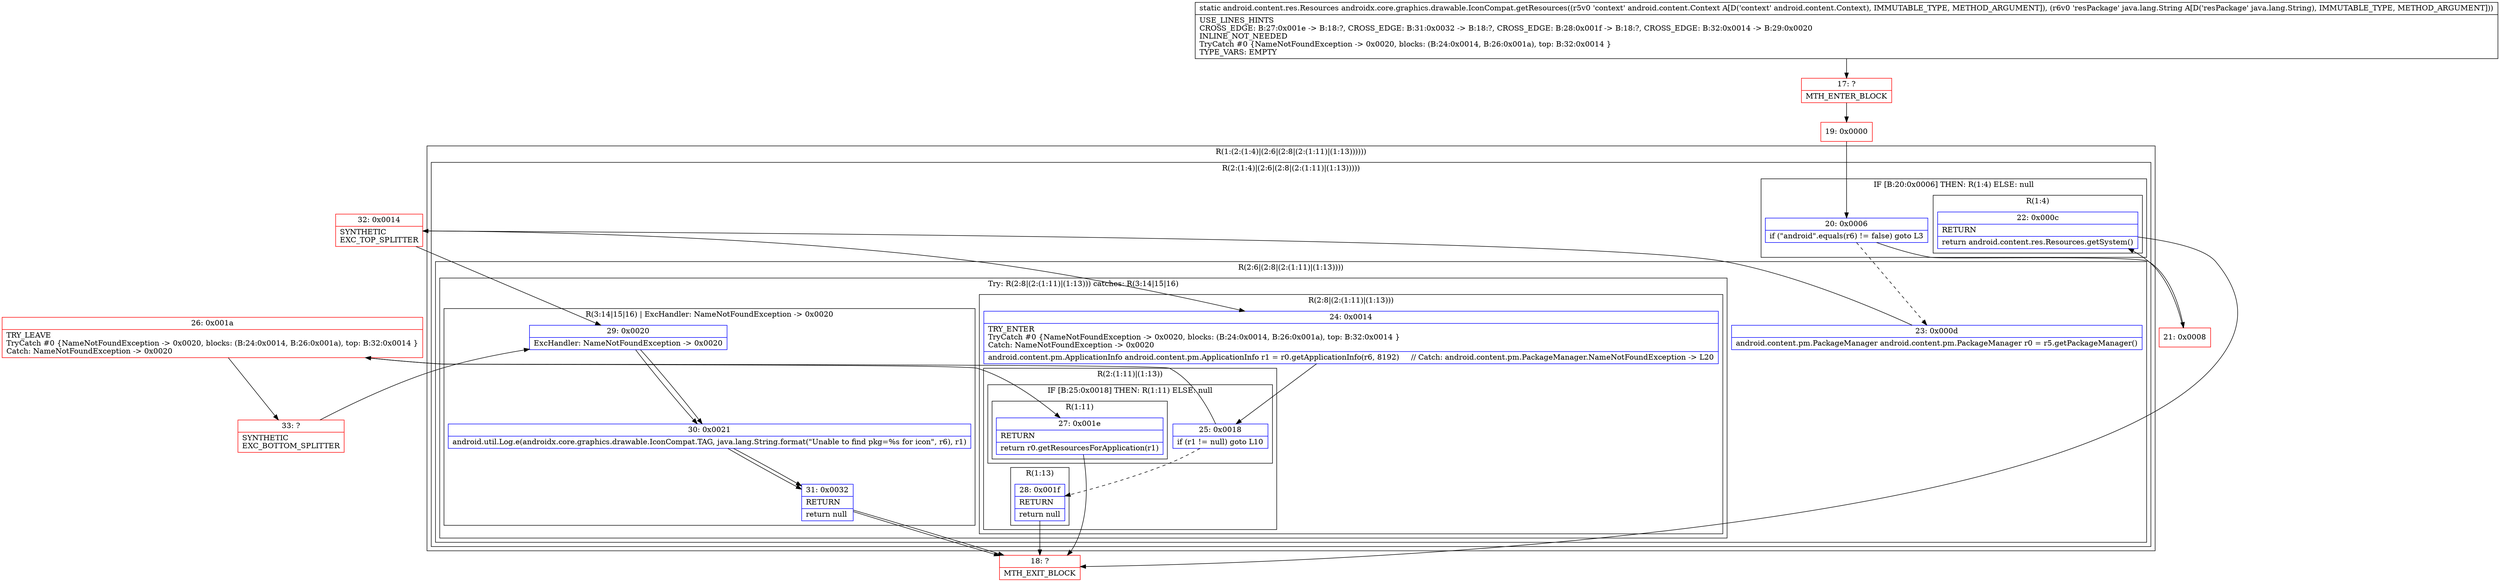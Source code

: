 digraph "CFG forandroidx.core.graphics.drawable.IconCompat.getResources(Landroid\/content\/Context;Ljava\/lang\/String;)Landroid\/content\/res\/Resources;" {
subgraph cluster_Region_518766384 {
label = "R(1:(2:(1:4)|(2:6|(2:8|(2:(1:11)|(1:13))))))";
node [shape=record,color=blue];
subgraph cluster_Region_580751547 {
label = "R(2:(1:4)|(2:6|(2:8|(2:(1:11)|(1:13)))))";
node [shape=record,color=blue];
subgraph cluster_IfRegion_1942484909 {
label = "IF [B:20:0x0006] THEN: R(1:4) ELSE: null";
node [shape=record,color=blue];
Node_20 [shape=record,label="{20\:\ 0x0006|if (\"android\".equals(r6) != false) goto L3\l}"];
subgraph cluster_Region_546042481 {
label = "R(1:4)";
node [shape=record,color=blue];
Node_22 [shape=record,label="{22\:\ 0x000c|RETURN\l|return android.content.res.Resources.getSystem()\l}"];
}
}
subgraph cluster_Region_1435545072 {
label = "R(2:6|(2:8|(2:(1:11)|(1:13))))";
node [shape=record,color=blue];
Node_23 [shape=record,label="{23\:\ 0x000d|android.content.pm.PackageManager android.content.pm.PackageManager r0 = r5.getPackageManager()\l}"];
subgraph cluster_TryCatchRegion_1666898799 {
label = "Try: R(2:8|(2:(1:11)|(1:13))) catches: R(3:14|15|16)";
node [shape=record,color=blue];
subgraph cluster_Region_733684701 {
label = "R(2:8|(2:(1:11)|(1:13)))";
node [shape=record,color=blue];
Node_24 [shape=record,label="{24\:\ 0x0014|TRY_ENTER\lTryCatch #0 \{NameNotFoundException \-\> 0x0020, blocks: (B:24:0x0014, B:26:0x001a), top: B:32:0x0014 \}\lCatch: NameNotFoundException \-\> 0x0020\l|android.content.pm.ApplicationInfo android.content.pm.ApplicationInfo r1 = r0.getApplicationInfo(r6, 8192)     \/\/ Catch: android.content.pm.PackageManager.NameNotFoundException \-\> L20\l}"];
subgraph cluster_Region_764188663 {
label = "R(2:(1:11)|(1:13))";
node [shape=record,color=blue];
subgraph cluster_IfRegion_105787 {
label = "IF [B:25:0x0018] THEN: R(1:11) ELSE: null";
node [shape=record,color=blue];
Node_25 [shape=record,label="{25\:\ 0x0018|if (r1 != null) goto L10\l}"];
subgraph cluster_Region_2072150056 {
label = "R(1:11)";
node [shape=record,color=blue];
Node_27 [shape=record,label="{27\:\ 0x001e|RETURN\l|return r0.getResourcesForApplication(r1)\l}"];
}
}
subgraph cluster_Region_1631221620 {
label = "R(1:13)";
node [shape=record,color=blue];
Node_28 [shape=record,label="{28\:\ 0x001f|RETURN\l|return null\l}"];
}
}
}
subgraph cluster_Region_509413720 {
label = "R(3:14|15|16) | ExcHandler: NameNotFoundException \-\> 0x0020\l";
node [shape=record,color=blue];
Node_29 [shape=record,label="{29\:\ 0x0020|ExcHandler: NameNotFoundException \-\> 0x0020\l}"];
Node_30 [shape=record,label="{30\:\ 0x0021|android.util.Log.e(androidx.core.graphics.drawable.IconCompat.TAG, java.lang.String.format(\"Unable to find pkg=%s for icon\", r6), r1)\l}"];
Node_31 [shape=record,label="{31\:\ 0x0032|RETURN\l|return null\l}"];
}
}
}
}
}
subgraph cluster_Region_509413720 {
label = "R(3:14|15|16) | ExcHandler: NameNotFoundException \-\> 0x0020\l";
node [shape=record,color=blue];
Node_29 [shape=record,label="{29\:\ 0x0020|ExcHandler: NameNotFoundException \-\> 0x0020\l}"];
Node_30 [shape=record,label="{30\:\ 0x0021|android.util.Log.e(androidx.core.graphics.drawable.IconCompat.TAG, java.lang.String.format(\"Unable to find pkg=%s for icon\", r6), r1)\l}"];
Node_31 [shape=record,label="{31\:\ 0x0032|RETURN\l|return null\l}"];
}
Node_17 [shape=record,color=red,label="{17\:\ ?|MTH_ENTER_BLOCK\l}"];
Node_19 [shape=record,color=red,label="{19\:\ 0x0000}"];
Node_21 [shape=record,color=red,label="{21\:\ 0x0008}"];
Node_18 [shape=record,color=red,label="{18\:\ ?|MTH_EXIT_BLOCK\l}"];
Node_32 [shape=record,color=red,label="{32\:\ 0x0014|SYNTHETIC\lEXC_TOP_SPLITTER\l}"];
Node_26 [shape=record,color=red,label="{26\:\ 0x001a|TRY_LEAVE\lTryCatch #0 \{NameNotFoundException \-\> 0x0020, blocks: (B:24:0x0014, B:26:0x001a), top: B:32:0x0014 \}\lCatch: NameNotFoundException \-\> 0x0020\l}"];
Node_33 [shape=record,color=red,label="{33\:\ ?|SYNTHETIC\lEXC_BOTTOM_SPLITTER\l}"];
MethodNode[shape=record,label="{static android.content.res.Resources androidx.core.graphics.drawable.IconCompat.getResources((r5v0 'context' android.content.Context A[D('context' android.content.Context), IMMUTABLE_TYPE, METHOD_ARGUMENT]), (r6v0 'resPackage' java.lang.String A[D('resPackage' java.lang.String), IMMUTABLE_TYPE, METHOD_ARGUMENT]))  | USE_LINES_HINTS\lCROSS_EDGE: B:27:0x001e \-\> B:18:?, CROSS_EDGE: B:31:0x0032 \-\> B:18:?, CROSS_EDGE: B:28:0x001f \-\> B:18:?, CROSS_EDGE: B:32:0x0014 \-\> B:29:0x0020\lINLINE_NOT_NEEDED\lTryCatch #0 \{NameNotFoundException \-\> 0x0020, blocks: (B:24:0x0014, B:26:0x001a), top: B:32:0x0014 \}\lTYPE_VARS: EMPTY\l}"];
MethodNode -> Node_17;Node_20 -> Node_21;
Node_20 -> Node_23[style=dashed];
Node_22 -> Node_18;
Node_23 -> Node_32;
Node_24 -> Node_25;
Node_25 -> Node_26;
Node_25 -> Node_28[style=dashed];
Node_27 -> Node_18;
Node_28 -> Node_18;
Node_29 -> Node_30;
Node_30 -> Node_31;
Node_31 -> Node_18;
Node_29 -> Node_30;
Node_30 -> Node_31;
Node_31 -> Node_18;
Node_17 -> Node_19;
Node_19 -> Node_20;
Node_21 -> Node_22;
Node_32 -> Node_24;
Node_32 -> Node_29;
Node_26 -> Node_27;
Node_26 -> Node_33;
Node_33 -> Node_29;
}

